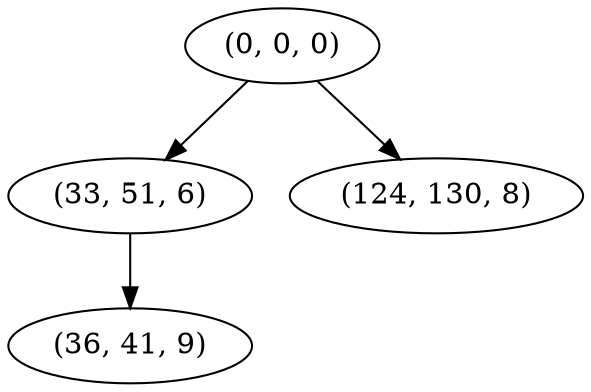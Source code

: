 digraph tree {
    "(0, 0, 0)";
    "(33, 51, 6)";
    "(36, 41, 9)";
    "(124, 130, 8)";
    "(0, 0, 0)" -> "(33, 51, 6)";
    "(0, 0, 0)" -> "(124, 130, 8)";
    "(33, 51, 6)" -> "(36, 41, 9)";
}
